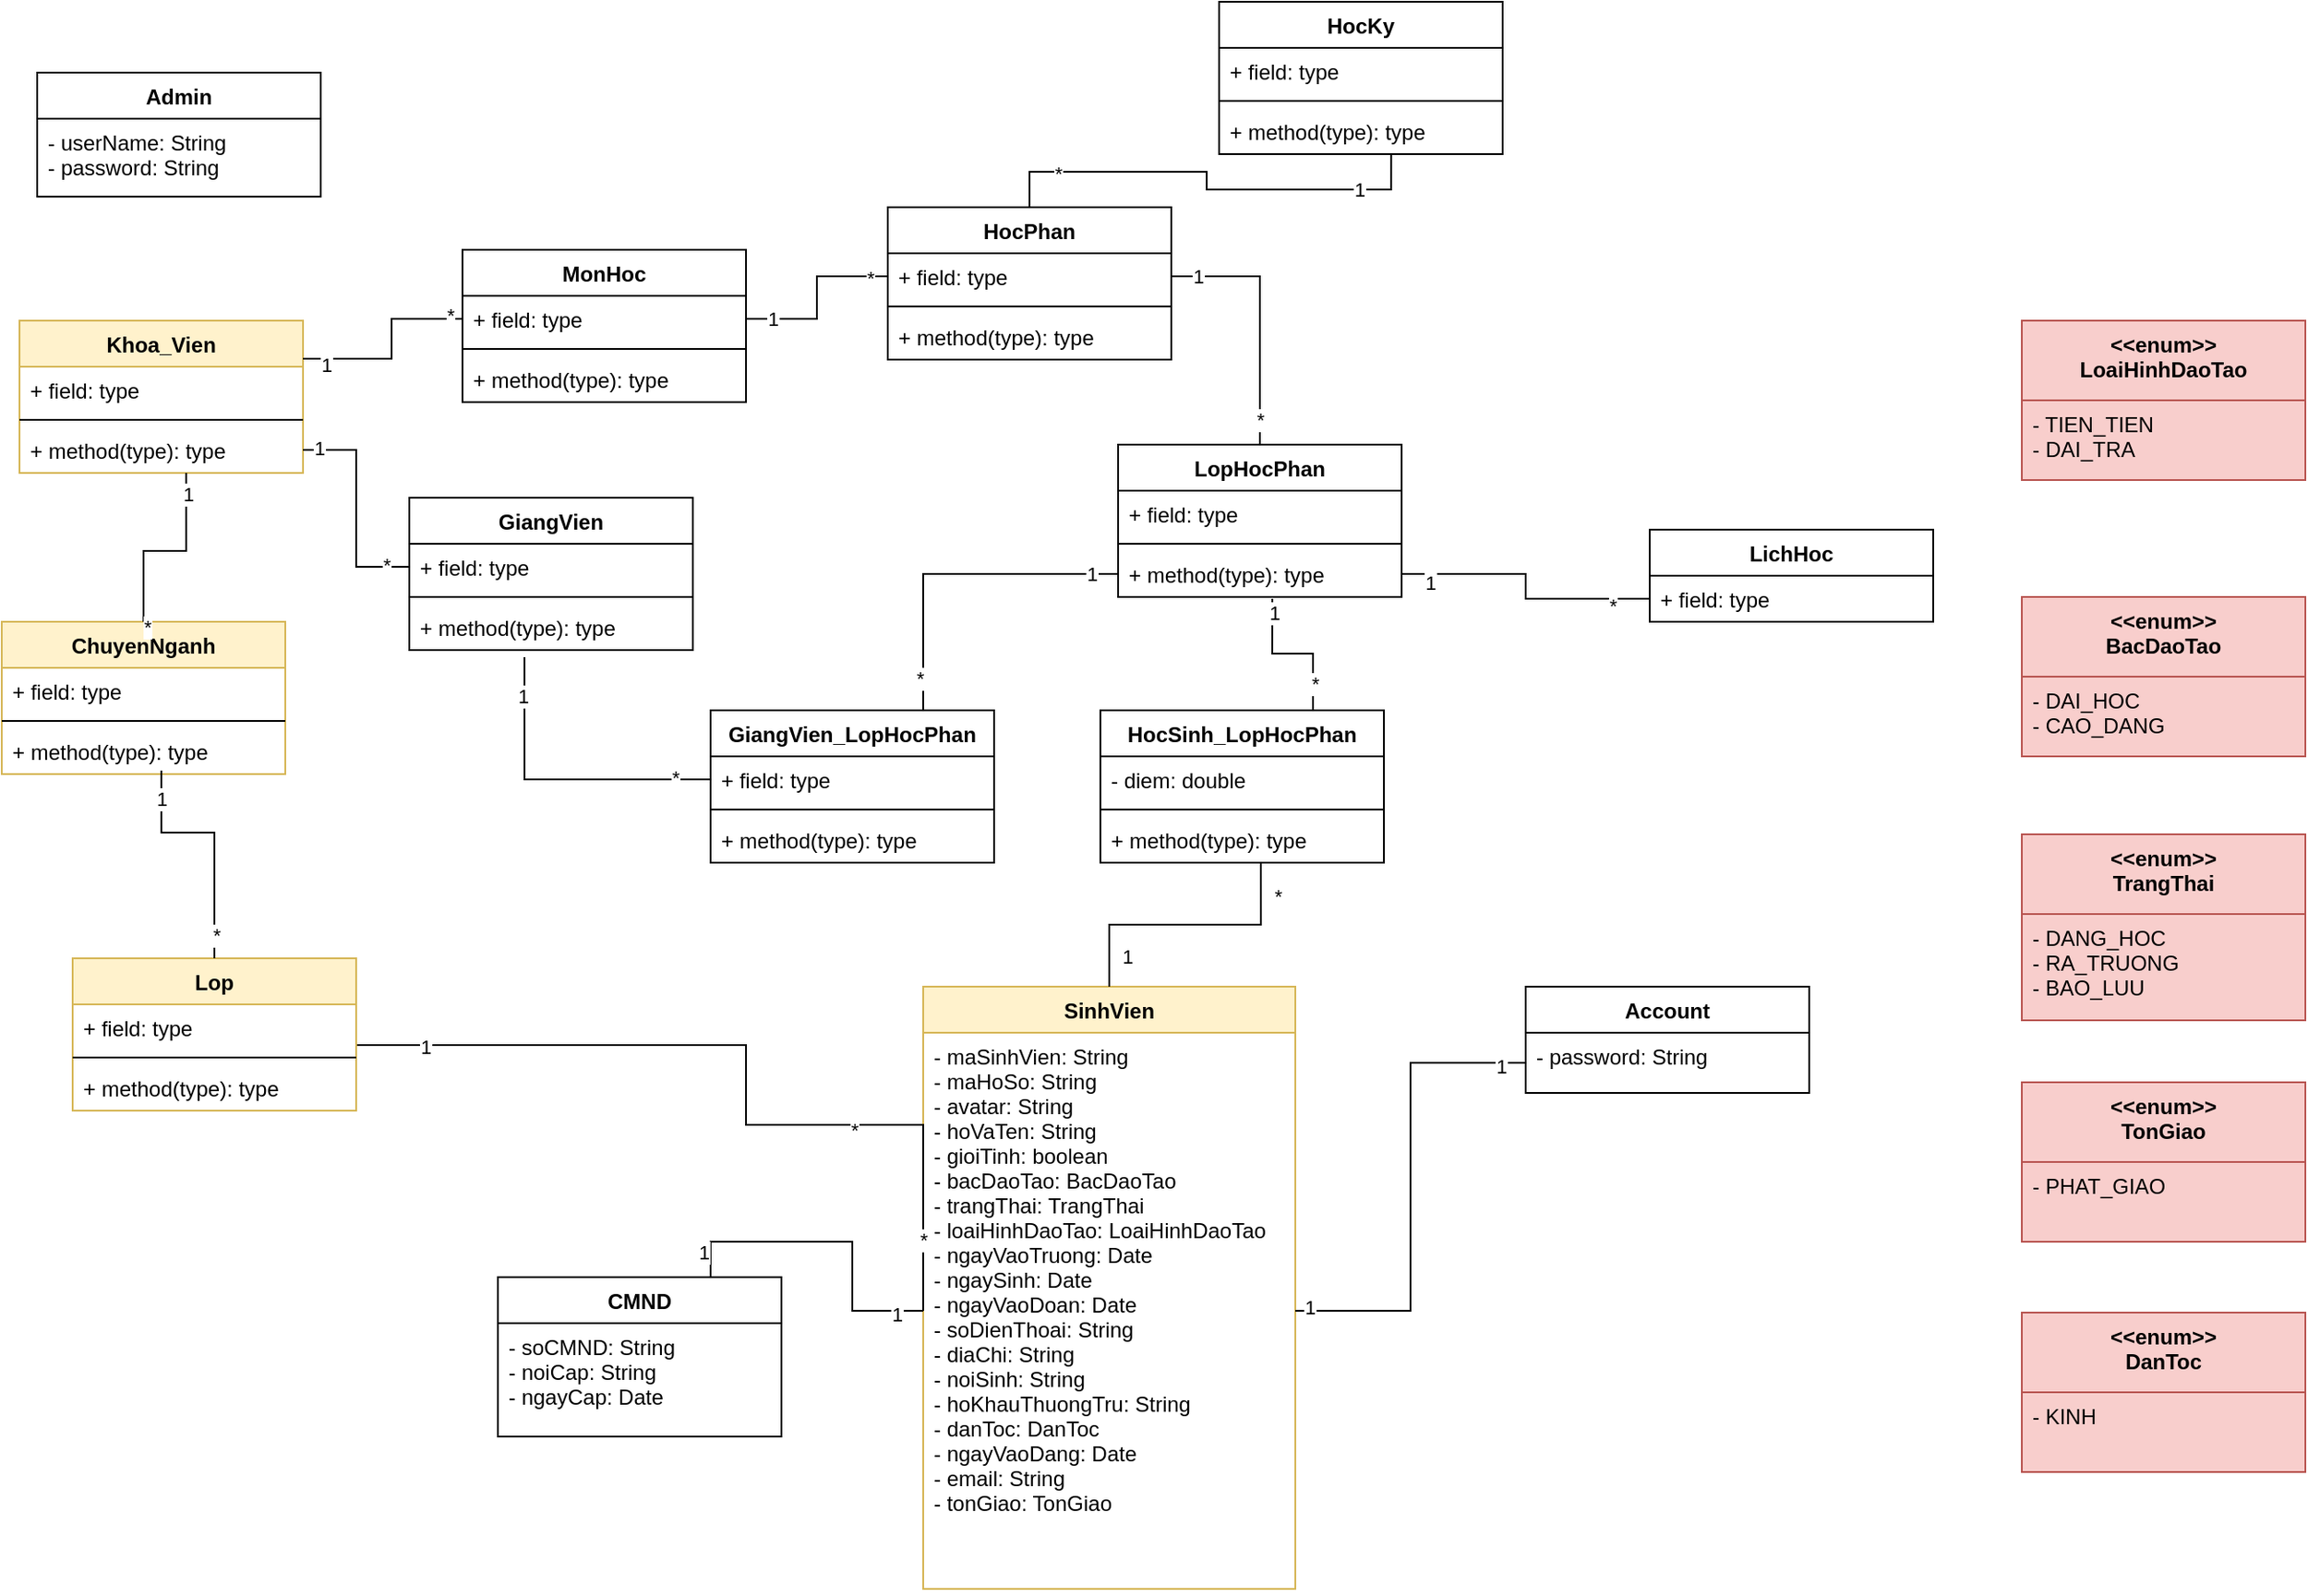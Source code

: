 <mxfile version="15.2.1" type="github">
  <diagram id="Yj6DFzL0j5Qf95JARL4s" name="Page-1">
    <mxGraphModel dx="2249" dy="2108" grid="1" gridSize="10" guides="1" tooltips="1" connect="1" arrows="1" fold="1" page="1" pageScale="1" pageWidth="827" pageHeight="1169" math="0" shadow="0">
      <root>
        <mxCell id="0" />
        <mxCell id="1" parent="0" />
        <mxCell id="6rRiFF-nvon5pC7xxNcr-5" value="SinhVien" style="swimlane;fontStyle=1;align=center;verticalAlign=top;childLayout=stackLayout;horizontal=1;startSize=26;horizontalStack=0;resizeParent=1;resizeParentMax=0;resizeLast=0;collapsible=1;marginBottom=0;fillColor=#fff2cc;strokeColor=#d6b656;" vertex="1" parent="1">
          <mxGeometry x="500" y="446" width="210" height="340" as="geometry" />
        </mxCell>
        <mxCell id="6rRiFF-nvon5pC7xxNcr-6" value="- maSinhVien: String&#xa;- maHoSo: String&#xa;- avatar: String&#xa;- hoVaTen: String&#xa;- gioiTinh: boolean&#xa;- bacDaoTao: BacDaoTao&#xa;- trangThai: TrangThai&#xa;- loaiHinhDaoTao: LoaiHinhDaoTao&#xa;- ngayVaoTruong: Date&#xa;- ngaySinh: Date&#xa;- ngayVaoDoan: Date&#xa;- soDienThoai: String&#xa;- diaChi: String&#xa;- noiSinh: String&#xa;- hoKhauThuongTru: String&#xa;- danToc: DanToc&#xa;- ngayVaoDang: Date&#xa;- email: String&#xa;- tonGiao: TonGiao" style="text;strokeColor=none;fillColor=none;align=left;verticalAlign=top;spacingLeft=4;spacingRight=4;overflow=hidden;rotatable=0;points=[[0,0.5],[1,0.5]];portConstraint=eastwest;" vertex="1" parent="6rRiFF-nvon5pC7xxNcr-5">
          <mxGeometry y="26" width="210" height="314" as="geometry" />
        </mxCell>
        <mxCell id="6rRiFF-nvon5pC7xxNcr-9" value="Khoa_Vien" style="swimlane;fontStyle=1;align=center;verticalAlign=top;childLayout=stackLayout;horizontal=1;startSize=26;horizontalStack=0;resizeParent=1;resizeParentMax=0;resizeLast=0;collapsible=1;marginBottom=0;fillColor=#fff2cc;strokeColor=#d6b656;" vertex="1" parent="1">
          <mxGeometry x="-10" y="70" width="160" height="86" as="geometry" />
        </mxCell>
        <mxCell id="6rRiFF-nvon5pC7xxNcr-10" value="+ field: type" style="text;strokeColor=none;fillColor=none;align=left;verticalAlign=top;spacingLeft=4;spacingRight=4;overflow=hidden;rotatable=0;points=[[0,0.5],[1,0.5]];portConstraint=eastwest;" vertex="1" parent="6rRiFF-nvon5pC7xxNcr-9">
          <mxGeometry y="26" width="160" height="26" as="geometry" />
        </mxCell>
        <mxCell id="6rRiFF-nvon5pC7xxNcr-11" value="" style="line;strokeWidth=1;fillColor=none;align=left;verticalAlign=middle;spacingTop=-1;spacingLeft=3;spacingRight=3;rotatable=0;labelPosition=right;points=[];portConstraint=eastwest;" vertex="1" parent="6rRiFF-nvon5pC7xxNcr-9">
          <mxGeometry y="52" width="160" height="8" as="geometry" />
        </mxCell>
        <mxCell id="6rRiFF-nvon5pC7xxNcr-12" value="+ method(type): type" style="text;strokeColor=none;fillColor=none;align=left;verticalAlign=top;spacingLeft=4;spacingRight=4;overflow=hidden;rotatable=0;points=[[0,0.5],[1,0.5]];portConstraint=eastwest;" vertex="1" parent="6rRiFF-nvon5pC7xxNcr-9">
          <mxGeometry y="60" width="160" height="26" as="geometry" />
        </mxCell>
        <mxCell id="6rRiFF-nvon5pC7xxNcr-13" value="ChuyenNganh" style="swimlane;fontStyle=1;align=center;verticalAlign=top;childLayout=stackLayout;horizontal=1;startSize=26;horizontalStack=0;resizeParent=1;resizeParentMax=0;resizeLast=0;collapsible=1;marginBottom=0;fillColor=#fff2cc;strokeColor=#d6b656;" vertex="1" parent="1">
          <mxGeometry x="-20" y="240" width="160" height="86" as="geometry" />
        </mxCell>
        <mxCell id="6rRiFF-nvon5pC7xxNcr-14" value="+ field: type" style="text;strokeColor=none;fillColor=none;align=left;verticalAlign=top;spacingLeft=4;spacingRight=4;overflow=hidden;rotatable=0;points=[[0,0.5],[1,0.5]];portConstraint=eastwest;" vertex="1" parent="6rRiFF-nvon5pC7xxNcr-13">
          <mxGeometry y="26" width="160" height="26" as="geometry" />
        </mxCell>
        <mxCell id="6rRiFF-nvon5pC7xxNcr-15" value="" style="line;strokeWidth=1;fillColor=none;align=left;verticalAlign=middle;spacingTop=-1;spacingLeft=3;spacingRight=3;rotatable=0;labelPosition=right;points=[];portConstraint=eastwest;" vertex="1" parent="6rRiFF-nvon5pC7xxNcr-13">
          <mxGeometry y="52" width="160" height="8" as="geometry" />
        </mxCell>
        <mxCell id="6rRiFF-nvon5pC7xxNcr-16" value="+ method(type): type" style="text;strokeColor=none;fillColor=none;align=left;verticalAlign=top;spacingLeft=4;spacingRight=4;overflow=hidden;rotatable=0;points=[[0,0.5],[1,0.5]];portConstraint=eastwest;" vertex="1" parent="6rRiFF-nvon5pC7xxNcr-13">
          <mxGeometry y="60" width="160" height="26" as="geometry" />
        </mxCell>
        <mxCell id="6rRiFF-nvon5pC7xxNcr-17" style="edgeStyle=orthogonalEdgeStyle;rounded=0;orthogonalLoop=1;jettySize=auto;html=1;exitX=0;exitY=0.5;exitDx=0;exitDy=0;entryX=1;entryY=0.5;entryDx=0;entryDy=0;endArrow=none;endFill=0;" edge="1" parent="1" source="6rRiFF-nvon5pC7xxNcr-6" target="6rRiFF-nvon5pC7xxNcr-31">
          <mxGeometry relative="1" as="geometry">
            <Array as="points">
              <mxPoint x="400" y="524" />
              <mxPoint x="400" y="479" />
              <mxPoint x="180" y="479" />
            </Array>
          </mxGeometry>
        </mxCell>
        <mxCell id="6rRiFF-nvon5pC7xxNcr-19" value="*" style="edgeLabel;html=1;align=center;verticalAlign=middle;resizable=0;points=[];" vertex="1" connectable="0" parent="6rRiFF-nvon5pC7xxNcr-17">
          <mxGeometry x="-0.831" relative="1" as="geometry">
            <mxPoint as="offset" />
          </mxGeometry>
        </mxCell>
        <mxCell id="6rRiFF-nvon5pC7xxNcr-21" value="1" style="edgeLabel;html=1;align=center;verticalAlign=middle;resizable=0;points=[];" vertex="1" connectable="0" parent="6rRiFF-nvon5pC7xxNcr-17">
          <mxGeometry x="0.798" y="1" relative="1" as="geometry">
            <mxPoint as="offset" />
          </mxGeometry>
        </mxCell>
        <mxCell id="6rRiFF-nvon5pC7xxNcr-161" value="*" style="edgeLabel;html=1;align=center;verticalAlign=middle;resizable=0;points=[];" vertex="1" connectable="0" parent="6rRiFF-nvon5pC7xxNcr-17">
          <mxGeometry x="-0.4" y="3" relative="1" as="geometry">
            <mxPoint as="offset" />
          </mxGeometry>
        </mxCell>
        <mxCell id="6rRiFF-nvon5pC7xxNcr-18" style="edgeStyle=orthogonalEdgeStyle;rounded=0;orthogonalLoop=1;jettySize=auto;html=1;exitX=0.5;exitY=0;exitDx=0;exitDy=0;entryX=0.588;entryY=1;entryDx=0;entryDy=0;endArrow=none;endFill=0;entryPerimeter=0;" edge="1" parent="1" source="6rRiFF-nvon5pC7xxNcr-13" target="6rRiFF-nvon5pC7xxNcr-12">
          <mxGeometry relative="1" as="geometry">
            <Array as="points">
              <mxPoint x="60" y="200" />
              <mxPoint x="84" y="200" />
            </Array>
          </mxGeometry>
        </mxCell>
        <mxCell id="6rRiFF-nvon5pC7xxNcr-22" value="1" style="edgeLabel;html=1;align=center;verticalAlign=middle;resizable=0;points=[];" vertex="1" connectable="0" parent="6rRiFF-nvon5pC7xxNcr-18">
          <mxGeometry x="0.785" y="-1" relative="1" as="geometry">
            <mxPoint as="offset" />
          </mxGeometry>
        </mxCell>
        <mxCell id="6rRiFF-nvon5pC7xxNcr-24" value="*" style="edgeLabel;html=1;align=center;verticalAlign=middle;resizable=0;points=[];" vertex="1" connectable="0" parent="6rRiFF-nvon5pC7xxNcr-18">
          <mxGeometry x="-0.884" y="1" relative="1" as="geometry">
            <mxPoint x="3" y="9" as="offset" />
          </mxGeometry>
        </mxCell>
        <mxCell id="6rRiFF-nvon5pC7xxNcr-45" style="edgeStyle=orthogonalEdgeStyle;rounded=0;orthogonalLoop=1;jettySize=auto;html=1;exitX=0.544;exitY=1.038;exitDx=0;exitDy=0;entryX=0.75;entryY=0;entryDx=0;entryDy=0;endArrow=none;endFill=0;exitPerimeter=0;" edge="1" parent="1" source="6rRiFF-nvon5pC7xxNcr-29" target="6rRiFF-nvon5pC7xxNcr-41">
          <mxGeometry relative="1" as="geometry" />
        </mxCell>
        <mxCell id="6rRiFF-nvon5pC7xxNcr-49" value="*" style="edgeLabel;html=1;align=center;verticalAlign=middle;resizable=0;points=[];" vertex="1" connectable="0" parent="6rRiFF-nvon5pC7xxNcr-45">
          <mxGeometry x="0.635" y="1" relative="1" as="geometry">
            <mxPoint as="offset" />
          </mxGeometry>
        </mxCell>
        <mxCell id="6rRiFF-nvon5pC7xxNcr-51" value="1" style="edgeLabel;html=1;align=center;verticalAlign=middle;resizable=0;points=[];" vertex="1" connectable="0" parent="6rRiFF-nvon5pC7xxNcr-45">
          <mxGeometry x="-0.819" y="1" relative="1" as="geometry">
            <mxPoint as="offset" />
          </mxGeometry>
        </mxCell>
        <mxCell id="6rRiFF-nvon5pC7xxNcr-26" value="LopHocPhan" style="swimlane;fontStyle=1;align=center;verticalAlign=top;childLayout=stackLayout;horizontal=1;startSize=26;horizontalStack=0;resizeParent=1;resizeParentMax=0;resizeLast=0;collapsible=1;marginBottom=0;" vertex="1" parent="1">
          <mxGeometry x="610" y="140" width="160" height="86" as="geometry" />
        </mxCell>
        <mxCell id="6rRiFF-nvon5pC7xxNcr-27" value="+ field: type" style="text;strokeColor=none;fillColor=none;align=left;verticalAlign=top;spacingLeft=4;spacingRight=4;overflow=hidden;rotatable=0;points=[[0,0.5],[1,0.5]];portConstraint=eastwest;" vertex="1" parent="6rRiFF-nvon5pC7xxNcr-26">
          <mxGeometry y="26" width="160" height="26" as="geometry" />
        </mxCell>
        <mxCell id="6rRiFF-nvon5pC7xxNcr-28" value="" style="line;strokeWidth=1;fillColor=none;align=left;verticalAlign=middle;spacingTop=-1;spacingLeft=3;spacingRight=3;rotatable=0;labelPosition=right;points=[];portConstraint=eastwest;" vertex="1" parent="6rRiFF-nvon5pC7xxNcr-26">
          <mxGeometry y="52" width="160" height="8" as="geometry" />
        </mxCell>
        <mxCell id="6rRiFF-nvon5pC7xxNcr-29" value="+ method(type): type" style="text;strokeColor=none;fillColor=none;align=left;verticalAlign=top;spacingLeft=4;spacingRight=4;overflow=hidden;rotatable=0;points=[[0,0.5],[1,0.5]];portConstraint=eastwest;" vertex="1" parent="6rRiFF-nvon5pC7xxNcr-26">
          <mxGeometry y="60" width="160" height="26" as="geometry" />
        </mxCell>
        <mxCell id="6rRiFF-nvon5pC7xxNcr-30" value="Lop" style="swimlane;fontStyle=1;align=center;verticalAlign=top;childLayout=stackLayout;horizontal=1;startSize=26;horizontalStack=0;resizeParent=1;resizeParentMax=0;resizeLast=0;collapsible=1;marginBottom=0;fillColor=#fff2cc;strokeColor=#d6b656;" vertex="1" parent="1">
          <mxGeometry x="20" y="430" width="160" height="86" as="geometry" />
        </mxCell>
        <mxCell id="6rRiFF-nvon5pC7xxNcr-31" value="+ field: type" style="text;strokeColor=none;fillColor=none;align=left;verticalAlign=top;spacingLeft=4;spacingRight=4;overflow=hidden;rotatable=0;points=[[0,0.5],[1,0.5]];portConstraint=eastwest;" vertex="1" parent="6rRiFF-nvon5pC7xxNcr-30">
          <mxGeometry y="26" width="160" height="26" as="geometry" />
        </mxCell>
        <mxCell id="6rRiFF-nvon5pC7xxNcr-32" value="" style="line;strokeWidth=1;fillColor=none;align=left;verticalAlign=middle;spacingTop=-1;spacingLeft=3;spacingRight=3;rotatable=0;labelPosition=right;points=[];portConstraint=eastwest;" vertex="1" parent="6rRiFF-nvon5pC7xxNcr-30">
          <mxGeometry y="52" width="160" height="8" as="geometry" />
        </mxCell>
        <mxCell id="6rRiFF-nvon5pC7xxNcr-33" value="+ method(type): type" style="text;strokeColor=none;fillColor=none;align=left;verticalAlign=top;spacingLeft=4;spacingRight=4;overflow=hidden;rotatable=0;points=[[0,0.5],[1,0.5]];portConstraint=eastwest;" vertex="1" parent="6rRiFF-nvon5pC7xxNcr-30">
          <mxGeometry y="60" width="160" height="26" as="geometry" />
        </mxCell>
        <mxCell id="6rRiFF-nvon5pC7xxNcr-34" style="edgeStyle=orthogonalEdgeStyle;rounded=0;orthogonalLoop=1;jettySize=auto;html=1;exitX=0.5;exitY=0;exitDx=0;exitDy=0;entryX=0.563;entryY=0.923;entryDx=0;entryDy=0;endArrow=none;endFill=0;entryPerimeter=0;" edge="1" parent="1" source="6rRiFF-nvon5pC7xxNcr-30" target="6rRiFF-nvon5pC7xxNcr-16">
          <mxGeometry relative="1" as="geometry">
            <Array as="points">
              <mxPoint x="100" y="359" />
              <mxPoint x="70" y="359" />
            </Array>
          </mxGeometry>
        </mxCell>
        <mxCell id="6rRiFF-nvon5pC7xxNcr-62" value="1" style="edgeLabel;html=1;align=center;verticalAlign=middle;resizable=0;points=[];" vertex="1" connectable="0" parent="6rRiFF-nvon5pC7xxNcr-34">
          <mxGeometry x="0.773" relative="1" as="geometry">
            <mxPoint as="offset" />
          </mxGeometry>
        </mxCell>
        <mxCell id="6rRiFF-nvon5pC7xxNcr-63" value="*" style="edgeLabel;html=1;align=center;verticalAlign=middle;resizable=0;points=[];" vertex="1" connectable="0" parent="6rRiFF-nvon5pC7xxNcr-34">
          <mxGeometry x="-0.798" y="-1" relative="1" as="geometry">
            <mxPoint as="offset" />
          </mxGeometry>
        </mxCell>
        <mxCell id="6rRiFF-nvon5pC7xxNcr-41" value="HocSinh_LopHocPhan" style="swimlane;fontStyle=1;align=center;verticalAlign=top;childLayout=stackLayout;horizontal=1;startSize=26;horizontalStack=0;resizeParent=1;resizeParentMax=0;resizeLast=0;collapsible=1;marginBottom=0;" vertex="1" parent="1">
          <mxGeometry x="600" y="290" width="160" height="86" as="geometry" />
        </mxCell>
        <mxCell id="6rRiFF-nvon5pC7xxNcr-42" value="- diem: double" style="text;strokeColor=none;fillColor=none;align=left;verticalAlign=top;spacingLeft=4;spacingRight=4;overflow=hidden;rotatable=0;points=[[0,0.5],[1,0.5]];portConstraint=eastwest;" vertex="1" parent="6rRiFF-nvon5pC7xxNcr-41">
          <mxGeometry y="26" width="160" height="26" as="geometry" />
        </mxCell>
        <mxCell id="6rRiFF-nvon5pC7xxNcr-43" value="" style="line;strokeWidth=1;fillColor=none;align=left;verticalAlign=middle;spacingTop=-1;spacingLeft=3;spacingRight=3;rotatable=0;labelPosition=right;points=[];portConstraint=eastwest;" vertex="1" parent="6rRiFF-nvon5pC7xxNcr-41">
          <mxGeometry y="52" width="160" height="8" as="geometry" />
        </mxCell>
        <mxCell id="6rRiFF-nvon5pC7xxNcr-44" value="+ method(type): type" style="text;strokeColor=none;fillColor=none;align=left;verticalAlign=top;spacingLeft=4;spacingRight=4;overflow=hidden;rotatable=0;points=[[0,0.5],[1,0.5]];portConstraint=eastwest;" vertex="1" parent="6rRiFF-nvon5pC7xxNcr-41">
          <mxGeometry y="60" width="160" height="26" as="geometry" />
        </mxCell>
        <mxCell id="6rRiFF-nvon5pC7xxNcr-46" style="edgeStyle=orthogonalEdgeStyle;rounded=0;orthogonalLoop=1;jettySize=auto;html=1;exitX=0.5;exitY=0;exitDx=0;exitDy=0;entryX=0.566;entryY=1.013;entryDx=0;entryDy=0;endArrow=none;endFill=0;entryPerimeter=0;" edge="1" parent="1" source="6rRiFF-nvon5pC7xxNcr-5" target="6rRiFF-nvon5pC7xxNcr-44">
          <mxGeometry relative="1" as="geometry" />
        </mxCell>
        <mxCell id="6rRiFF-nvon5pC7xxNcr-47" value="1" style="edgeLabel;html=1;align=center;verticalAlign=middle;resizable=0;points=[];" vertex="1" connectable="0" parent="6rRiFF-nvon5pC7xxNcr-46">
          <mxGeometry x="-0.837" y="-2" relative="1" as="geometry">
            <mxPoint x="8" y="-5" as="offset" />
          </mxGeometry>
        </mxCell>
        <mxCell id="6rRiFF-nvon5pC7xxNcr-48" value="*" style="edgeLabel;html=1;align=center;verticalAlign=middle;resizable=0;points=[];" vertex="1" connectable="0" parent="6rRiFF-nvon5pC7xxNcr-46">
          <mxGeometry x="0.763" y="-1" relative="1" as="geometry">
            <mxPoint x="8" as="offset" />
          </mxGeometry>
        </mxCell>
        <mxCell id="6rRiFF-nvon5pC7xxNcr-52" value="MonHoc" style="swimlane;fontStyle=1;align=center;verticalAlign=top;childLayout=stackLayout;horizontal=1;startSize=26;horizontalStack=0;resizeParent=1;resizeParentMax=0;resizeLast=0;collapsible=1;marginBottom=0;" vertex="1" parent="1">
          <mxGeometry x="240" y="30" width="160" height="86" as="geometry" />
        </mxCell>
        <mxCell id="6rRiFF-nvon5pC7xxNcr-53" value="+ field: type" style="text;strokeColor=none;fillColor=none;align=left;verticalAlign=top;spacingLeft=4;spacingRight=4;overflow=hidden;rotatable=0;points=[[0,0.5],[1,0.5]];portConstraint=eastwest;" vertex="1" parent="6rRiFF-nvon5pC7xxNcr-52">
          <mxGeometry y="26" width="160" height="26" as="geometry" />
        </mxCell>
        <mxCell id="6rRiFF-nvon5pC7xxNcr-54" value="" style="line;strokeWidth=1;fillColor=none;align=left;verticalAlign=middle;spacingTop=-1;spacingLeft=3;spacingRight=3;rotatable=0;labelPosition=right;points=[];portConstraint=eastwest;" vertex="1" parent="6rRiFF-nvon5pC7xxNcr-52">
          <mxGeometry y="52" width="160" height="8" as="geometry" />
        </mxCell>
        <mxCell id="6rRiFF-nvon5pC7xxNcr-55" value="+ method(type): type" style="text;strokeColor=none;fillColor=none;align=left;verticalAlign=top;spacingLeft=4;spacingRight=4;overflow=hidden;rotatable=0;points=[[0,0.5],[1,0.5]];portConstraint=eastwest;" vertex="1" parent="6rRiFF-nvon5pC7xxNcr-52">
          <mxGeometry y="60" width="160" height="26" as="geometry" />
        </mxCell>
        <mxCell id="6rRiFF-nvon5pC7xxNcr-59" style="edgeStyle=orthogonalEdgeStyle;rounded=0;orthogonalLoop=1;jettySize=auto;html=1;exitX=0;exitY=0.5;exitDx=0;exitDy=0;entryX=1;entryY=0.25;entryDx=0;entryDy=0;endArrow=none;endFill=0;" edge="1" parent="1" source="6rRiFF-nvon5pC7xxNcr-53" target="6rRiFF-nvon5pC7xxNcr-9">
          <mxGeometry relative="1" as="geometry">
            <Array as="points">
              <mxPoint x="200" y="69" />
              <mxPoint x="200" y="92" />
            </Array>
          </mxGeometry>
        </mxCell>
        <mxCell id="6rRiFF-nvon5pC7xxNcr-60" value="1" style="edgeLabel;html=1;align=center;verticalAlign=middle;resizable=0;points=[];" vertex="1" connectable="0" parent="6rRiFF-nvon5pC7xxNcr-59">
          <mxGeometry x="0.772" y="3" relative="1" as="geometry">
            <mxPoint as="offset" />
          </mxGeometry>
        </mxCell>
        <mxCell id="6rRiFF-nvon5pC7xxNcr-61" value="*" style="edgeLabel;html=1;align=center;verticalAlign=middle;resizable=0;points=[];" vertex="1" connectable="0" parent="6rRiFF-nvon5pC7xxNcr-59">
          <mxGeometry x="-0.864" y="-2" relative="1" as="geometry">
            <mxPoint as="offset" />
          </mxGeometry>
        </mxCell>
        <mxCell id="6rRiFF-nvon5pC7xxNcr-64" value="HocKy" style="swimlane;fontStyle=1;align=center;verticalAlign=top;childLayout=stackLayout;horizontal=1;startSize=26;horizontalStack=0;resizeParent=1;resizeParentMax=0;resizeLast=0;collapsible=1;marginBottom=0;" vertex="1" parent="1">
          <mxGeometry x="667" y="-110" width="160" height="86" as="geometry" />
        </mxCell>
        <mxCell id="6rRiFF-nvon5pC7xxNcr-65" value="+ field: type" style="text;strokeColor=none;fillColor=none;align=left;verticalAlign=top;spacingLeft=4;spacingRight=4;overflow=hidden;rotatable=0;points=[[0,0.5],[1,0.5]];portConstraint=eastwest;" vertex="1" parent="6rRiFF-nvon5pC7xxNcr-64">
          <mxGeometry y="26" width="160" height="26" as="geometry" />
        </mxCell>
        <mxCell id="6rRiFF-nvon5pC7xxNcr-66" value="" style="line;strokeWidth=1;fillColor=none;align=left;verticalAlign=middle;spacingTop=-1;spacingLeft=3;spacingRight=3;rotatable=0;labelPosition=right;points=[];portConstraint=eastwest;" vertex="1" parent="6rRiFF-nvon5pC7xxNcr-64">
          <mxGeometry y="52" width="160" height="8" as="geometry" />
        </mxCell>
        <mxCell id="6rRiFF-nvon5pC7xxNcr-67" value="+ method(type): type" style="text;strokeColor=none;fillColor=none;align=left;verticalAlign=top;spacingLeft=4;spacingRight=4;overflow=hidden;rotatable=0;points=[[0,0.5],[1,0.5]];portConstraint=eastwest;" vertex="1" parent="6rRiFF-nvon5pC7xxNcr-64">
          <mxGeometry y="60" width="160" height="26" as="geometry" />
        </mxCell>
        <mxCell id="6rRiFF-nvon5pC7xxNcr-68" style="edgeStyle=orthogonalEdgeStyle;rounded=0;orthogonalLoop=1;jettySize=auto;html=1;exitX=0.5;exitY=0;exitDx=0;exitDy=0;entryX=0.607;entryY=0.981;entryDx=0;entryDy=0;endArrow=none;endFill=0;entryPerimeter=0;" edge="1" parent="1" source="6rRiFF-nvon5pC7xxNcr-151" target="6rRiFF-nvon5pC7xxNcr-67">
          <mxGeometry relative="1" as="geometry" />
        </mxCell>
        <mxCell id="6rRiFF-nvon5pC7xxNcr-69" value="*" style="edgeLabel;html=1;align=center;verticalAlign=middle;resizable=0;points=[];" vertex="1" connectable="0" parent="6rRiFF-nvon5pC7xxNcr-68">
          <mxGeometry x="-0.717" y="-1" relative="1" as="geometry">
            <mxPoint as="offset" />
          </mxGeometry>
        </mxCell>
        <mxCell id="6rRiFF-nvon5pC7xxNcr-70" value="1" style="edgeLabel;html=1;align=center;verticalAlign=middle;resizable=0;points=[];" vertex="1" connectable="0" parent="6rRiFF-nvon5pC7xxNcr-68">
          <mxGeometry x="0.696" relative="1" as="geometry">
            <mxPoint as="offset" />
          </mxGeometry>
        </mxCell>
        <mxCell id="6rRiFF-nvon5pC7xxNcr-74" value="GiangVien" style="swimlane;fontStyle=1;align=center;verticalAlign=top;childLayout=stackLayout;horizontal=1;startSize=26;horizontalStack=0;resizeParent=1;resizeParentMax=0;resizeLast=0;collapsible=1;marginBottom=0;" vertex="1" parent="1">
          <mxGeometry x="210" y="170" width="160" height="86" as="geometry" />
        </mxCell>
        <mxCell id="6rRiFF-nvon5pC7xxNcr-75" value="+ field: type" style="text;strokeColor=none;fillColor=none;align=left;verticalAlign=top;spacingLeft=4;spacingRight=4;overflow=hidden;rotatable=0;points=[[0,0.5],[1,0.5]];portConstraint=eastwest;" vertex="1" parent="6rRiFF-nvon5pC7xxNcr-74">
          <mxGeometry y="26" width="160" height="26" as="geometry" />
        </mxCell>
        <mxCell id="6rRiFF-nvon5pC7xxNcr-76" value="" style="line;strokeWidth=1;fillColor=none;align=left;verticalAlign=middle;spacingTop=-1;spacingLeft=3;spacingRight=3;rotatable=0;labelPosition=right;points=[];portConstraint=eastwest;" vertex="1" parent="6rRiFF-nvon5pC7xxNcr-74">
          <mxGeometry y="52" width="160" height="8" as="geometry" />
        </mxCell>
        <mxCell id="6rRiFF-nvon5pC7xxNcr-77" value="+ method(type): type" style="text;strokeColor=none;fillColor=none;align=left;verticalAlign=top;spacingLeft=4;spacingRight=4;overflow=hidden;rotatable=0;points=[[0,0.5],[1,0.5]];portConstraint=eastwest;" vertex="1" parent="6rRiFF-nvon5pC7xxNcr-74">
          <mxGeometry y="60" width="160" height="26" as="geometry" />
        </mxCell>
        <mxCell id="6rRiFF-nvon5pC7xxNcr-78" style="edgeStyle=orthogonalEdgeStyle;rounded=0;orthogonalLoop=1;jettySize=auto;html=1;exitX=0;exitY=0.5;exitDx=0;exitDy=0;entryX=1;entryY=0.5;entryDx=0;entryDy=0;endArrow=none;endFill=0;" edge="1" parent="1" source="6rRiFF-nvon5pC7xxNcr-75" target="6rRiFF-nvon5pC7xxNcr-12">
          <mxGeometry relative="1" as="geometry" />
        </mxCell>
        <mxCell id="6rRiFF-nvon5pC7xxNcr-79" value="1" style="edgeLabel;html=1;align=center;verticalAlign=middle;resizable=0;points=[];" vertex="1" connectable="0" parent="6rRiFF-nvon5pC7xxNcr-78">
          <mxGeometry x="0.855" y="-1" relative="1" as="geometry">
            <mxPoint as="offset" />
          </mxGeometry>
        </mxCell>
        <mxCell id="6rRiFF-nvon5pC7xxNcr-80" value="*" style="edgeLabel;html=1;align=center;verticalAlign=middle;resizable=0;points=[];" vertex="1" connectable="0" parent="6rRiFF-nvon5pC7xxNcr-78">
          <mxGeometry x="-0.79" y="-1" relative="1" as="geometry">
            <mxPoint as="offset" />
          </mxGeometry>
        </mxCell>
        <mxCell id="6rRiFF-nvon5pC7xxNcr-95" style="edgeStyle=orthogonalEdgeStyle;rounded=0;orthogonalLoop=1;jettySize=auto;html=1;exitX=0;exitY=0.5;exitDx=0;exitDy=0;entryX=1;entryY=0.5;entryDx=0;entryDy=0;endArrow=none;endFill=0;" edge="1" parent="1" source="6rRiFF-nvon5pC7xxNcr-92" target="6rRiFF-nvon5pC7xxNcr-6">
          <mxGeometry relative="1" as="geometry" />
        </mxCell>
        <mxCell id="6rRiFF-nvon5pC7xxNcr-102" value="1" style="edgeLabel;html=1;align=center;verticalAlign=middle;resizable=0;points=[];" vertex="1" connectable="0" parent="6rRiFF-nvon5pC7xxNcr-95">
          <mxGeometry x="-0.894" y="2" relative="1" as="geometry">
            <mxPoint as="offset" />
          </mxGeometry>
        </mxCell>
        <mxCell id="6rRiFF-nvon5pC7xxNcr-103" value="1" style="edgeLabel;html=1;align=center;verticalAlign=middle;resizable=0;points=[];" vertex="1" connectable="0" parent="6rRiFF-nvon5pC7xxNcr-95">
          <mxGeometry x="0.944" y="-2" relative="1" as="geometry">
            <mxPoint as="offset" />
          </mxGeometry>
        </mxCell>
        <mxCell id="6rRiFF-nvon5pC7xxNcr-91" value="Account" style="swimlane;fontStyle=1;align=center;verticalAlign=top;childLayout=stackLayout;horizontal=1;startSize=26;horizontalStack=0;resizeParent=1;resizeParentMax=0;resizeLast=0;collapsible=1;marginBottom=0;" vertex="1" parent="1">
          <mxGeometry x="840" y="446" width="160" height="60" as="geometry" />
        </mxCell>
        <mxCell id="6rRiFF-nvon5pC7xxNcr-92" value="- password: String" style="text;strokeColor=none;fillColor=none;align=left;verticalAlign=top;spacingLeft=4;spacingRight=4;overflow=hidden;rotatable=0;points=[[0,0.5],[1,0.5]];portConstraint=eastwest;" vertex="1" parent="6rRiFF-nvon5pC7xxNcr-91">
          <mxGeometry y="26" width="160" height="34" as="geometry" />
        </mxCell>
        <mxCell id="6rRiFF-nvon5pC7xxNcr-104" value="LichHoc" style="swimlane;fontStyle=1;align=center;verticalAlign=top;childLayout=stackLayout;horizontal=1;startSize=26;horizontalStack=0;resizeParent=1;resizeParentMax=0;resizeLast=0;collapsible=1;marginBottom=0;" vertex="1" parent="1">
          <mxGeometry x="910" y="188" width="160" height="52" as="geometry" />
        </mxCell>
        <mxCell id="6rRiFF-nvon5pC7xxNcr-105" value="+ field: type" style="text;strokeColor=none;fillColor=none;align=left;verticalAlign=top;spacingLeft=4;spacingRight=4;overflow=hidden;rotatable=0;points=[[0,0.5],[1,0.5]];portConstraint=eastwest;" vertex="1" parent="6rRiFF-nvon5pC7xxNcr-104">
          <mxGeometry y="26" width="160" height="26" as="geometry" />
        </mxCell>
        <mxCell id="6rRiFF-nvon5pC7xxNcr-108" style="edgeStyle=orthogonalEdgeStyle;rounded=0;orthogonalLoop=1;jettySize=auto;html=1;exitX=0;exitY=0.5;exitDx=0;exitDy=0;entryX=1;entryY=0.5;entryDx=0;entryDy=0;endArrow=none;endFill=0;" edge="1" parent="1" source="6rRiFF-nvon5pC7xxNcr-105" target="6rRiFF-nvon5pC7xxNcr-29">
          <mxGeometry relative="1" as="geometry" />
        </mxCell>
        <mxCell id="6rRiFF-nvon5pC7xxNcr-109" value="1" style="edgeLabel;html=1;align=center;verticalAlign=middle;resizable=0;points=[];" vertex="1" connectable="0" parent="6rRiFF-nvon5pC7xxNcr-108">
          <mxGeometry x="0.779" y="5" relative="1" as="geometry">
            <mxPoint x="-1" as="offset" />
          </mxGeometry>
        </mxCell>
        <mxCell id="6rRiFF-nvon5pC7xxNcr-110" value="*" style="edgeLabel;html=1;align=center;verticalAlign=middle;resizable=0;points=[];" vertex="1" connectable="0" parent="6rRiFF-nvon5pC7xxNcr-108">
          <mxGeometry x="-0.717" y="4" relative="1" as="geometry">
            <mxPoint x="1" as="offset" />
          </mxGeometry>
        </mxCell>
        <mxCell id="6rRiFF-nvon5pC7xxNcr-119" style="edgeStyle=orthogonalEdgeStyle;rounded=0;orthogonalLoop=1;jettySize=auto;html=1;exitX=0.75;exitY=0;exitDx=0;exitDy=0;entryX=0;entryY=0.5;entryDx=0;entryDy=0;endArrow=none;endFill=0;" edge="1" parent="1" source="6rRiFF-nvon5pC7xxNcr-112" target="6rRiFF-nvon5pC7xxNcr-29">
          <mxGeometry relative="1" as="geometry" />
        </mxCell>
        <mxCell id="6rRiFF-nvon5pC7xxNcr-120" value="*" style="edgeLabel;html=1;align=center;verticalAlign=middle;resizable=0;points=[];" vertex="1" connectable="0" parent="6rRiFF-nvon5pC7xxNcr-119">
          <mxGeometry x="-0.803" y="2" relative="1" as="geometry">
            <mxPoint as="offset" />
          </mxGeometry>
        </mxCell>
        <mxCell id="6rRiFF-nvon5pC7xxNcr-121" value="1" style="edgeLabel;html=1;align=center;verticalAlign=middle;resizable=0;points=[];" vertex="1" connectable="0" parent="6rRiFF-nvon5pC7xxNcr-119">
          <mxGeometry x="0.839" relative="1" as="geometry">
            <mxPoint as="offset" />
          </mxGeometry>
        </mxCell>
        <mxCell id="6rRiFF-nvon5pC7xxNcr-112" value="GiangVien_LopHocPhan" style="swimlane;fontStyle=1;align=center;verticalAlign=top;childLayout=stackLayout;horizontal=1;startSize=26;horizontalStack=0;resizeParent=1;resizeParentMax=0;resizeLast=0;collapsible=1;marginBottom=0;" vertex="1" parent="1">
          <mxGeometry x="380" y="290" width="160" height="86" as="geometry" />
        </mxCell>
        <mxCell id="6rRiFF-nvon5pC7xxNcr-113" value="+ field: type" style="text;strokeColor=none;fillColor=none;align=left;verticalAlign=top;spacingLeft=4;spacingRight=4;overflow=hidden;rotatable=0;points=[[0,0.5],[1,0.5]];portConstraint=eastwest;" vertex="1" parent="6rRiFF-nvon5pC7xxNcr-112">
          <mxGeometry y="26" width="160" height="26" as="geometry" />
        </mxCell>
        <mxCell id="6rRiFF-nvon5pC7xxNcr-114" value="" style="line;strokeWidth=1;fillColor=none;align=left;verticalAlign=middle;spacingTop=-1;spacingLeft=3;spacingRight=3;rotatable=0;labelPosition=right;points=[];portConstraint=eastwest;" vertex="1" parent="6rRiFF-nvon5pC7xxNcr-112">
          <mxGeometry y="52" width="160" height="8" as="geometry" />
        </mxCell>
        <mxCell id="6rRiFF-nvon5pC7xxNcr-115" value="+ method(type): type" style="text;strokeColor=none;fillColor=none;align=left;verticalAlign=top;spacingLeft=4;spacingRight=4;overflow=hidden;rotatable=0;points=[[0,0.5],[1,0.5]];portConstraint=eastwest;" vertex="1" parent="6rRiFF-nvon5pC7xxNcr-112">
          <mxGeometry y="60" width="160" height="26" as="geometry" />
        </mxCell>
        <mxCell id="6rRiFF-nvon5pC7xxNcr-116" style="edgeStyle=orthogonalEdgeStyle;rounded=0;orthogonalLoop=1;jettySize=auto;html=1;exitX=0.406;exitY=1.154;exitDx=0;exitDy=0;entryX=0;entryY=0.5;entryDx=0;entryDy=0;endArrow=none;endFill=0;exitPerimeter=0;" edge="1" parent="1" source="6rRiFF-nvon5pC7xxNcr-77" target="6rRiFF-nvon5pC7xxNcr-113">
          <mxGeometry relative="1" as="geometry">
            <Array as="points">
              <mxPoint x="275" y="329" />
            </Array>
          </mxGeometry>
        </mxCell>
        <mxCell id="6rRiFF-nvon5pC7xxNcr-117" value="1" style="edgeLabel;html=1;align=center;verticalAlign=middle;resizable=0;points=[];" vertex="1" connectable="0" parent="6rRiFF-nvon5pC7xxNcr-116">
          <mxGeometry x="-0.749" y="-1" relative="1" as="geometry">
            <mxPoint as="offset" />
          </mxGeometry>
        </mxCell>
        <mxCell id="6rRiFF-nvon5pC7xxNcr-118" value="*" style="edgeLabel;html=1;align=center;verticalAlign=middle;resizable=0;points=[];" vertex="1" connectable="0" parent="6rRiFF-nvon5pC7xxNcr-116">
          <mxGeometry x="0.772" y="1" relative="1" as="geometry">
            <mxPoint as="offset" />
          </mxGeometry>
        </mxCell>
        <mxCell id="6rRiFF-nvon5pC7xxNcr-122" value="Admin" style="swimlane;fontStyle=1;align=center;verticalAlign=top;childLayout=stackLayout;horizontal=1;startSize=26;horizontalStack=0;resizeParent=1;resizeParentMax=0;resizeLast=0;collapsible=1;marginBottom=0;" vertex="1" parent="1">
          <mxGeometry y="-70" width="160" height="70" as="geometry" />
        </mxCell>
        <mxCell id="6rRiFF-nvon5pC7xxNcr-123" value="- userName: String&#xa;- password: String" style="text;strokeColor=none;fillColor=none;align=left;verticalAlign=top;spacingLeft=4;spacingRight=4;overflow=hidden;rotatable=0;points=[[0,0.5],[1,0.5]];portConstraint=eastwest;" vertex="1" parent="6rRiFF-nvon5pC7xxNcr-122">
          <mxGeometry y="26" width="160" height="44" as="geometry" />
        </mxCell>
        <mxCell id="6rRiFF-nvon5pC7xxNcr-126" value="&lt;&lt;enum&gt;&gt;&#xa;BacDaoTao" style="swimlane;fontStyle=1;align=center;verticalAlign=top;childLayout=stackLayout;horizontal=1;startSize=45;horizontalStack=0;resizeParent=1;resizeParentMax=0;resizeLast=0;collapsible=1;marginBottom=0;fillColor=#f8cecc;strokeColor=#b85450;" vertex="1" parent="1">
          <mxGeometry x="1120" y="226" width="160" height="90" as="geometry" />
        </mxCell>
        <mxCell id="6rRiFF-nvon5pC7xxNcr-127" value="- DAI_HOC&#xa;- CAO_DANG" style="text;strokeColor=#b85450;fillColor=#f8cecc;align=left;verticalAlign=top;spacingLeft=4;spacingRight=4;overflow=hidden;rotatable=0;points=[[0,0.5],[1,0.5]];portConstraint=eastwest;" vertex="1" parent="6rRiFF-nvon5pC7xxNcr-126">
          <mxGeometry y="45" width="160" height="45" as="geometry" />
        </mxCell>
        <mxCell id="6rRiFF-nvon5pC7xxNcr-130" value="&lt;&lt;enum&gt;&gt;&#xa;LoaiHinhDaoTao" style="swimlane;fontStyle=1;align=center;verticalAlign=top;childLayout=stackLayout;horizontal=1;startSize=45;horizontalStack=0;resizeParent=1;resizeParentMax=0;resizeLast=0;collapsible=1;marginBottom=0;fillColor=#f8cecc;strokeColor=#b85450;" vertex="1" parent="1">
          <mxGeometry x="1120" y="70" width="160" height="90" as="geometry" />
        </mxCell>
        <mxCell id="6rRiFF-nvon5pC7xxNcr-131" value="- TIEN_TIEN&#xa;- DAI_TRA" style="text;strokeColor=#b85450;fillColor=#f8cecc;align=left;verticalAlign=top;spacingLeft=4;spacingRight=4;overflow=hidden;rotatable=0;points=[[0,0.5],[1,0.5]];portConstraint=eastwest;" vertex="1" parent="6rRiFF-nvon5pC7xxNcr-130">
          <mxGeometry y="45" width="160" height="45" as="geometry" />
        </mxCell>
        <mxCell id="6rRiFF-nvon5pC7xxNcr-132" value="&lt;&lt;enum&gt;&gt;&#xa;TrangThai" style="swimlane;fontStyle=1;align=center;verticalAlign=top;childLayout=stackLayout;horizontal=1;startSize=45;horizontalStack=0;resizeParent=1;resizeParentMax=0;resizeLast=0;collapsible=1;marginBottom=0;fillColor=#f8cecc;strokeColor=#b85450;" vertex="1" parent="1">
          <mxGeometry x="1120" y="360" width="160" height="105" as="geometry" />
        </mxCell>
        <mxCell id="6rRiFF-nvon5pC7xxNcr-133" value="- DANG_HOC&#xa;- RA_TRUONG&#xa;- BAO_LUU" style="text;strokeColor=#b85450;fillColor=#f8cecc;align=left;verticalAlign=top;spacingLeft=4;spacingRight=4;overflow=hidden;rotatable=0;points=[[0,0.5],[1,0.5]];portConstraint=eastwest;" vertex="1" parent="6rRiFF-nvon5pC7xxNcr-132">
          <mxGeometry y="45" width="160" height="60" as="geometry" />
        </mxCell>
        <mxCell id="6rRiFF-nvon5pC7xxNcr-140" style="edgeStyle=orthogonalEdgeStyle;rounded=0;orthogonalLoop=1;jettySize=auto;html=1;exitX=0.75;exitY=0;exitDx=0;exitDy=0;entryX=0;entryY=0.5;entryDx=0;entryDy=0;endArrow=none;endFill=0;" edge="1" parent="1" source="6rRiFF-nvon5pC7xxNcr-136" target="6rRiFF-nvon5pC7xxNcr-6">
          <mxGeometry relative="1" as="geometry" />
        </mxCell>
        <mxCell id="6rRiFF-nvon5pC7xxNcr-141" value="1" style="edgeLabel;html=1;align=center;verticalAlign=middle;resizable=0;points=[];" vertex="1" connectable="0" parent="6rRiFF-nvon5pC7xxNcr-140">
          <mxGeometry x="-0.841" y="4" relative="1" as="geometry">
            <mxPoint as="offset" />
          </mxGeometry>
        </mxCell>
        <mxCell id="6rRiFF-nvon5pC7xxNcr-142" value="1" style="edgeLabel;html=1;align=center;verticalAlign=middle;resizable=0;points=[];" vertex="1" connectable="0" parent="6rRiFF-nvon5pC7xxNcr-140">
          <mxGeometry x="0.832" y="-2" relative="1" as="geometry">
            <mxPoint as="offset" />
          </mxGeometry>
        </mxCell>
        <mxCell id="6rRiFF-nvon5pC7xxNcr-136" value="CMND" style="swimlane;fontStyle=1;align=center;verticalAlign=top;childLayout=stackLayout;horizontal=1;startSize=26;horizontalStack=0;resizeParent=1;resizeParentMax=0;resizeLast=0;collapsible=1;marginBottom=0;" vertex="1" parent="1">
          <mxGeometry x="260" y="610" width="160" height="90" as="geometry" />
        </mxCell>
        <mxCell id="6rRiFF-nvon5pC7xxNcr-137" value="- soCMND: String&#xa;- noiCap: String&#xa;- ngayCap: Date" style="text;strokeColor=none;fillColor=none;align=left;verticalAlign=top;spacingLeft=4;spacingRight=4;overflow=hidden;rotatable=0;points=[[0,0.5],[1,0.5]];portConstraint=eastwest;" vertex="1" parent="6rRiFF-nvon5pC7xxNcr-136">
          <mxGeometry y="26" width="160" height="64" as="geometry" />
        </mxCell>
        <mxCell id="6rRiFF-nvon5pC7xxNcr-143" value="&lt;&lt;enum&gt;&gt;&#xa;DanToc" style="swimlane;fontStyle=1;align=center;verticalAlign=top;childLayout=stackLayout;horizontal=1;startSize=45;horizontalStack=0;resizeParent=1;resizeParentMax=0;resizeLast=0;collapsible=1;marginBottom=0;fillColor=#f8cecc;strokeColor=#b85450;" vertex="1" parent="1">
          <mxGeometry x="1120" y="630" width="160" height="90" as="geometry" />
        </mxCell>
        <mxCell id="6rRiFF-nvon5pC7xxNcr-144" value="- KINH" style="text;strokeColor=#b85450;fillColor=#f8cecc;align=left;verticalAlign=top;spacingLeft=4;spacingRight=4;overflow=hidden;rotatable=0;points=[[0,0.5],[1,0.5]];portConstraint=eastwest;" vertex="1" parent="6rRiFF-nvon5pC7xxNcr-143">
          <mxGeometry y="45" width="160" height="45" as="geometry" />
        </mxCell>
        <mxCell id="6rRiFF-nvon5pC7xxNcr-145" value="&lt;&lt;enum&gt;&gt;&#xa;TonGiao" style="swimlane;fontStyle=1;align=center;verticalAlign=top;childLayout=stackLayout;horizontal=1;startSize=45;horizontalStack=0;resizeParent=1;resizeParentMax=0;resizeLast=0;collapsible=1;marginBottom=0;fillColor=#f8cecc;strokeColor=#b85450;" vertex="1" parent="1">
          <mxGeometry x="1120" y="500" width="160" height="90" as="geometry" />
        </mxCell>
        <mxCell id="6rRiFF-nvon5pC7xxNcr-146" value="- PHAT_GIAO" style="text;strokeColor=#b85450;fillColor=#f8cecc;align=left;verticalAlign=top;spacingLeft=4;spacingRight=4;overflow=hidden;rotatable=0;points=[[0,0.5],[1,0.5]];portConstraint=eastwest;" vertex="1" parent="6rRiFF-nvon5pC7xxNcr-145">
          <mxGeometry y="45" width="160" height="45" as="geometry" />
        </mxCell>
        <mxCell id="6rRiFF-nvon5pC7xxNcr-151" value="HocPhan" style="swimlane;fontStyle=1;align=center;verticalAlign=top;childLayout=stackLayout;horizontal=1;startSize=26;horizontalStack=0;resizeParent=1;resizeParentMax=0;resizeLast=0;collapsible=1;marginBottom=0;" vertex="1" parent="1">
          <mxGeometry x="480" y="6" width="160" height="86" as="geometry" />
        </mxCell>
        <mxCell id="6rRiFF-nvon5pC7xxNcr-152" value="+ field: type" style="text;strokeColor=none;fillColor=none;align=left;verticalAlign=top;spacingLeft=4;spacingRight=4;overflow=hidden;rotatable=0;points=[[0,0.5],[1,0.5]];portConstraint=eastwest;" vertex="1" parent="6rRiFF-nvon5pC7xxNcr-151">
          <mxGeometry y="26" width="160" height="26" as="geometry" />
        </mxCell>
        <mxCell id="6rRiFF-nvon5pC7xxNcr-153" value="" style="line;strokeWidth=1;fillColor=none;align=left;verticalAlign=middle;spacingTop=-1;spacingLeft=3;spacingRight=3;rotatable=0;labelPosition=right;points=[];portConstraint=eastwest;" vertex="1" parent="6rRiFF-nvon5pC7xxNcr-151">
          <mxGeometry y="52" width="160" height="8" as="geometry" />
        </mxCell>
        <mxCell id="6rRiFF-nvon5pC7xxNcr-154" value="+ method(type): type" style="text;strokeColor=none;fillColor=none;align=left;verticalAlign=top;spacingLeft=4;spacingRight=4;overflow=hidden;rotatable=0;points=[[0,0.5],[1,0.5]];portConstraint=eastwest;" vertex="1" parent="6rRiFF-nvon5pC7xxNcr-151">
          <mxGeometry y="60" width="160" height="26" as="geometry" />
        </mxCell>
        <mxCell id="6rRiFF-nvon5pC7xxNcr-155" style="edgeStyle=orthogonalEdgeStyle;rounded=0;orthogonalLoop=1;jettySize=auto;html=1;exitX=1;exitY=0.5;exitDx=0;exitDy=0;entryX=0;entryY=0.5;entryDx=0;entryDy=0;endArrow=none;endFill=0;" edge="1" parent="1" source="6rRiFF-nvon5pC7xxNcr-53" target="6rRiFF-nvon5pC7xxNcr-152">
          <mxGeometry relative="1" as="geometry" />
        </mxCell>
        <mxCell id="6rRiFF-nvon5pC7xxNcr-156" value="1" style="edgeLabel;html=1;align=center;verticalAlign=middle;resizable=0;points=[];" vertex="1" connectable="0" parent="6rRiFF-nvon5pC7xxNcr-155">
          <mxGeometry x="-0.715" relative="1" as="geometry">
            <mxPoint as="offset" />
          </mxGeometry>
        </mxCell>
        <mxCell id="6rRiFF-nvon5pC7xxNcr-157" value="*" style="edgeLabel;html=1;align=center;verticalAlign=middle;resizable=0;points=[];" vertex="1" connectable="0" parent="6rRiFF-nvon5pC7xxNcr-155">
          <mxGeometry x="0.808" y="-1" relative="1" as="geometry">
            <mxPoint as="offset" />
          </mxGeometry>
        </mxCell>
        <mxCell id="6rRiFF-nvon5pC7xxNcr-158" style="edgeStyle=orthogonalEdgeStyle;rounded=0;orthogonalLoop=1;jettySize=auto;html=1;exitX=1;exitY=0.5;exitDx=0;exitDy=0;entryX=0.5;entryY=0;entryDx=0;entryDy=0;endArrow=none;endFill=0;" edge="1" parent="1" source="6rRiFF-nvon5pC7xxNcr-152" target="6rRiFF-nvon5pC7xxNcr-26">
          <mxGeometry relative="1" as="geometry" />
        </mxCell>
        <mxCell id="6rRiFF-nvon5pC7xxNcr-159" value="1" style="edgeLabel;html=1;align=center;verticalAlign=middle;resizable=0;points=[];" vertex="1" connectable="0" parent="6rRiFF-nvon5pC7xxNcr-158">
          <mxGeometry x="-0.801" relative="1" as="geometry">
            <mxPoint as="offset" />
          </mxGeometry>
        </mxCell>
        <mxCell id="6rRiFF-nvon5pC7xxNcr-160" value="*" style="edgeLabel;html=1;align=center;verticalAlign=middle;resizable=0;points=[];" vertex="1" connectable="0" parent="6rRiFF-nvon5pC7xxNcr-158">
          <mxGeometry x="0.807" relative="1" as="geometry">
            <mxPoint as="offset" />
          </mxGeometry>
        </mxCell>
      </root>
    </mxGraphModel>
  </diagram>
</mxfile>

